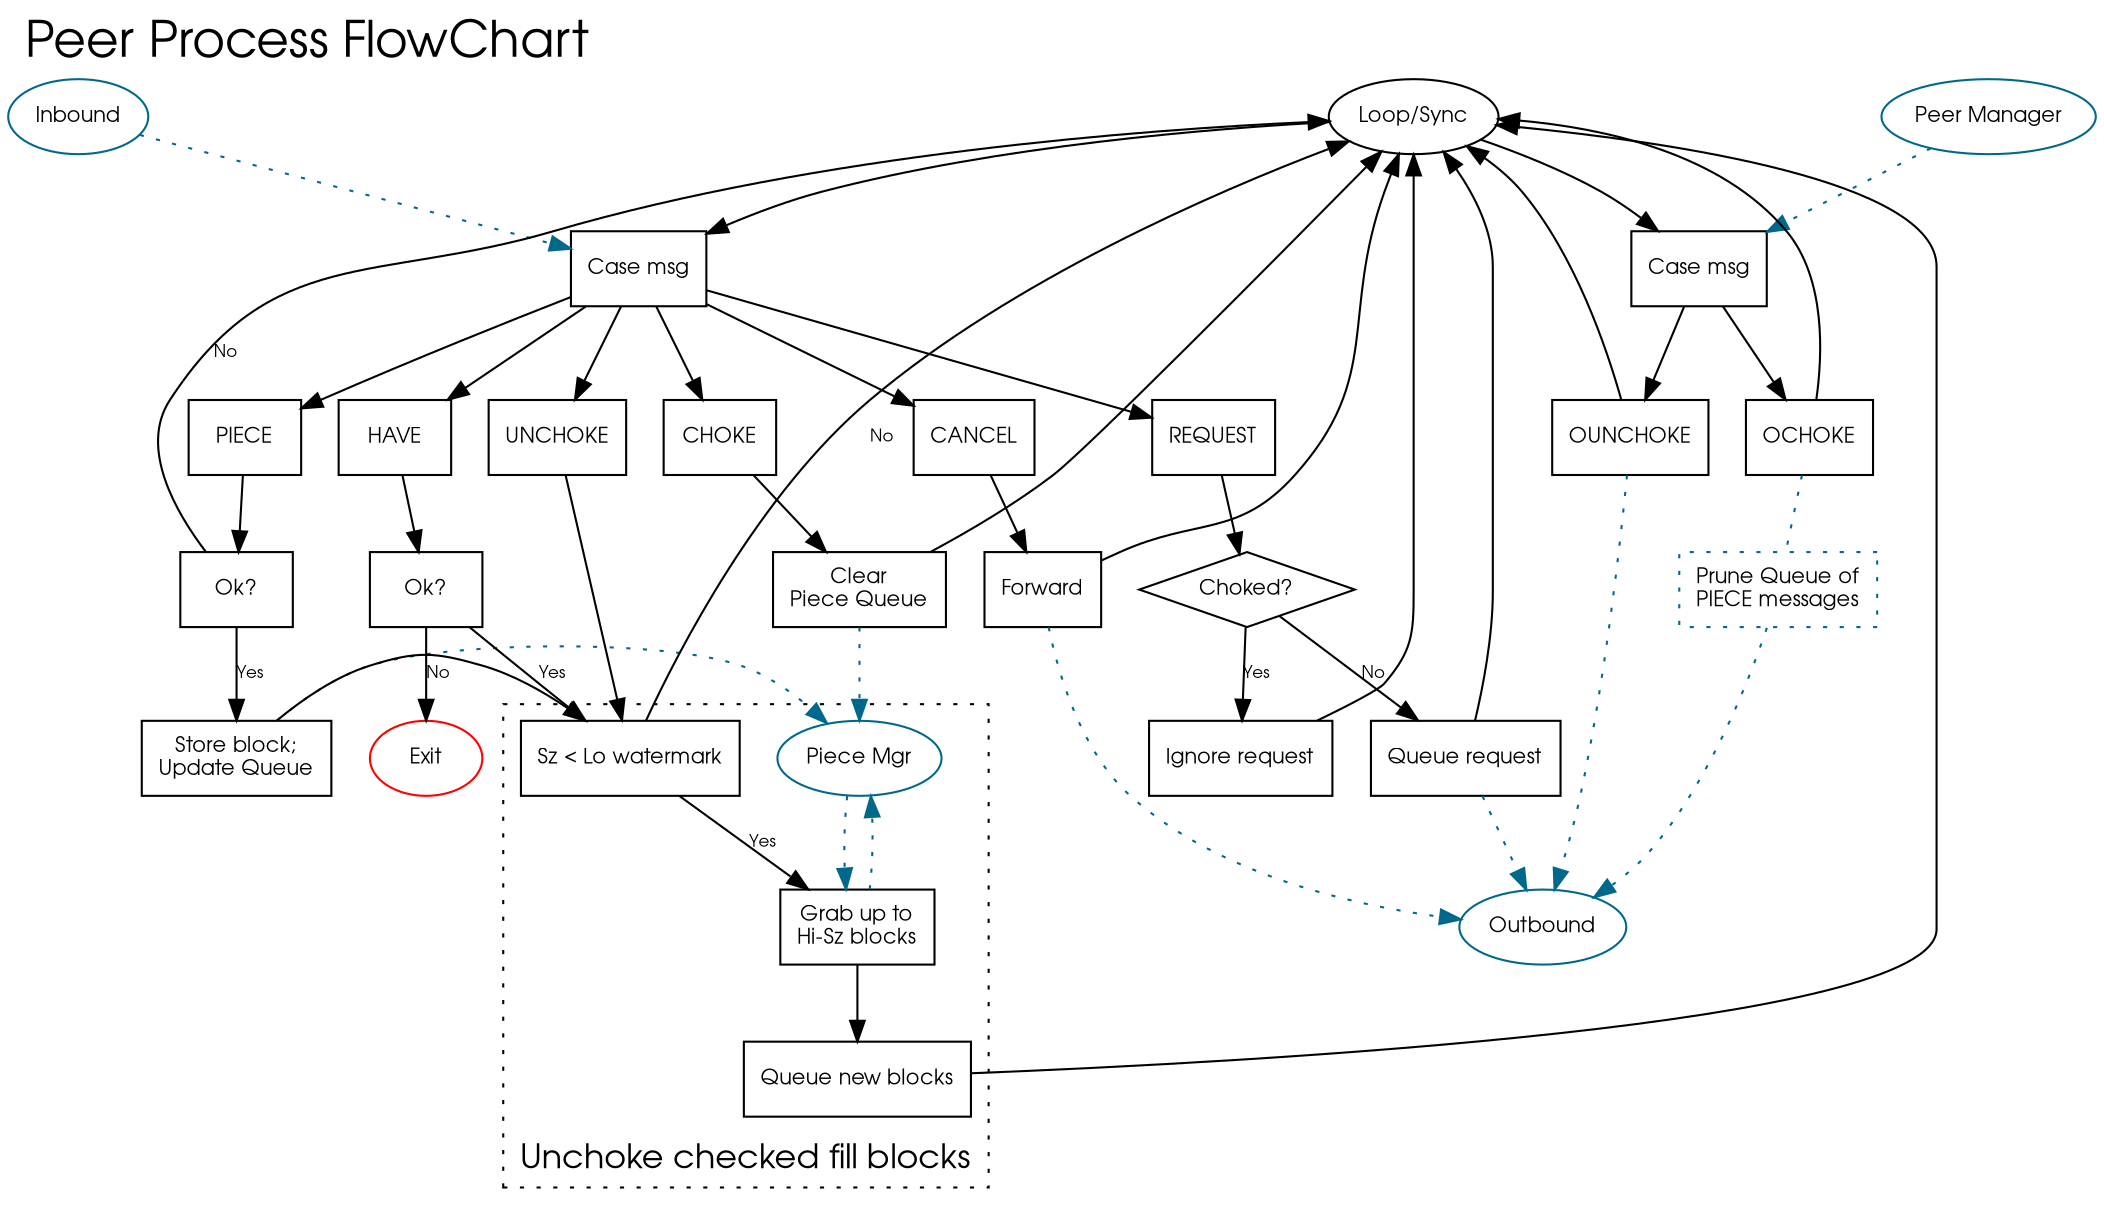 digraph {
	node [fontname="URW Gothic L",fontsize=10];
	edge [fontname="URW Gothic L",fontsize=8];

	labeljust = l;
	labelloc = t;

	fontsize = 24;
	fontname="URW Gothic L";
	label = "Peer Process FlowChart";


	// External communication
	{ rank=same;
	  inbound [label="Inbound", shape=ellipse,color=deepskyblue4];
	  loop [label="Loop/Sync"];
        }

	outbound [label="Outbound", shape=ellipse,color=deepskyblue4];
	peerMgr  [label="Peer Manager",shape=ellipse,color=deepskyblue4];
	pieceMgr [label="Piece Mgr",shape=ellipse,color=deepskyblue4];

	exit [label="Exit",color=red];

	node [shape=box];

	// Loop
	caseMsg [label="Case msg"];
	casePMMsg [label="Case msg"];

	inbound -> caseMsg [style=dotted,color=deepskyblue4];
	loop -> caseMsg;
	peerMgr -> casePMMsg [style=dotted,color=deepskyblue4];
	loop -> casePMMsg;

	{ rank=same;
	  piece [label="PIECE"];
	  have [label="HAVE"];
	  cancel [label="CANCEL"];
	  unchoke [label="UNCHOKE"];
	  choke [label="CHOKE"];
	  request [label="REQUEST"];
	  ochoke [label="OCHOKE"];
	  ounchoke [label="OUNCHOKE"];
        }

	// OUnchoke

	casePMMsg -> ounchoke;
	ounchoke -> outbound [style=dotted,color=deepskyblue4];
	ounchoke -> loop;

	// OChoke
	chokePrune [label="Prune Queue of\nPIECE messages",style=dotted,shape=box,color=deepskyblue4];

	casePMMsg -> ochoke;
	ochoke -> chokePrune [style=dotted,color=deepskyblue4,arrowhead=none];
	chokePrune -> outbound [style=dotted,color=deepskyblue4];
	ochoke -> loop;

	// Piece
	pieceOk [label="Ok?"];
	pieceStore [label="Store block;\nUpdate Queue"];

	piece -> pieceOk;
	pieceOk -> loop [label="No"];
	pieceOk -> pieceStore [label="Yes"];

	pieceStore -> sizeCheck;
	pieceStore -> pieceMgr [style=dotted,color=deepskyblue4];

	caseMsg -> piece;

	// Have
	haveOk [label="Ok?"];

	caseMsg -> have;
	have -> haveOk;
	haveOk -> exit [label="No"];
	haveOk -> sizeCheck [label="Yes"];

	// Cancel
	cancelForward [label="Forward"];

	caseMsg -> cancel;
	cancel -> cancelForward;
	cancelForward -> loop;
	cancelForward -> outbound [style="dotted",color=deepskyblue4];

	// Unchoke
	caseMsg -> unchoke;
	unchoke -> sizeCheck;

	// Choke
	clearPieceQueue [label="Clear\nPiece Queue"];

	caseMsg -> choke;
	choke -> clearPieceQueue;
	clearPieceQueue -> pieceMgr [style=dotted,color=deepskyblue4];
	clearPieceQueue -> loop;

	// Request
	requestChoked [label="Choked?",shape=diamond];
	requestIgnore [label="Ignore request"];
	queueRequest  [label="Queue request"];

	caseMsg -> request;
	request -> requestChoked;
	requestChoked -> requestIgnore [label="Yes"];
	requestIgnore -> loop;

	requestChoked -> queueRequest [label="No"];

	queueRequest -> loop;
	queueRequest -> outbound [style=dotted,color=deepskyblue4];



	subgraph cluster_fill_blocks {
		 fontsize = 16;
		 style = "dotted";
		 labelloc=b
		 label = "Unchoke checked fill blocks";

		 sizeCheck [label="Sz < Lo watermark"];
		 grabBlocks [label="Grab up to\nHi-Sz blocks"];
		 queueBlocks [label="Queue new blocks"];

		 sizeCheck -> loop [label="No"];
		 sizeCheck -> grabBlocks [label="Yes"];

		 grabBlocks -> pieceMgr [style=dotted,color=deepskyblue4];
		 pieceMgr -> grabBlocks [style=dotted,color=deepskyblue4];

		 grabBlocks -> queueBlocks;
		 queueBlocks -> loop;
	}
}